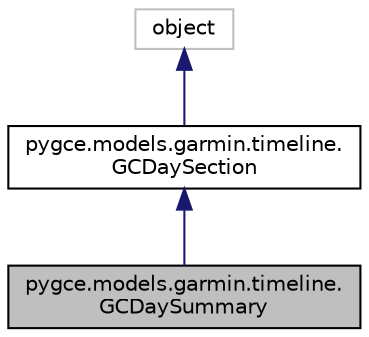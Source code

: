digraph "pygce.models.garmin.timeline.GCDaySummary"
{
  edge [fontname="Helvetica",fontsize="10",labelfontname="Helvetica",labelfontsize="10"];
  node [fontname="Helvetica",fontsize="10",shape=record];
  Node1 [label="pygce.models.garmin.timeline.\lGCDaySummary",height=0.2,width=0.4,color="black", fillcolor="grey75", style="filled", fontcolor="black"];
  Node2 -> Node1 [dir="back",color="midnightblue",fontsize="10",style="solid"];
  Node2 [label="pygce.models.garmin.timeline.\lGCDaySection",height=0.2,width=0.4,color="black", fillcolor="white", style="filled",URL="$classpygce_1_1models_1_1garmin_1_1timeline_1_1_g_c_day_section.html"];
  Node3 -> Node2 [dir="back",color="midnightblue",fontsize="10",style="solid"];
  Node3 [label="object",height=0.2,width=0.4,color="grey75", fillcolor="white", style="filled"];
}
